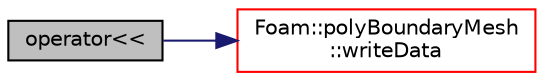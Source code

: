 digraph "operator&lt;&lt;"
{
  bgcolor="transparent";
  edge [fontname="Helvetica",fontsize="10",labelfontname="Helvetica",labelfontsize="10"];
  node [fontname="Helvetica",fontsize="10",shape=record];
  rankdir="LR";
  Node1 [label="operator\<\<",height=0.2,width=0.4,color="black", fillcolor="grey75", style="filled", fontcolor="black"];
  Node1 -> Node2 [color="midnightblue",fontsize="10",style="solid",fontname="Helvetica"];
  Node2 [label="Foam::polyBoundaryMesh\l::writeData",height=0.2,width=0.4,color="red",URL="$a01955.html#a2a3ea7b116b283507dc19bc8f4719c3d",tooltip="writeData member function required by regIOobject "];
}
